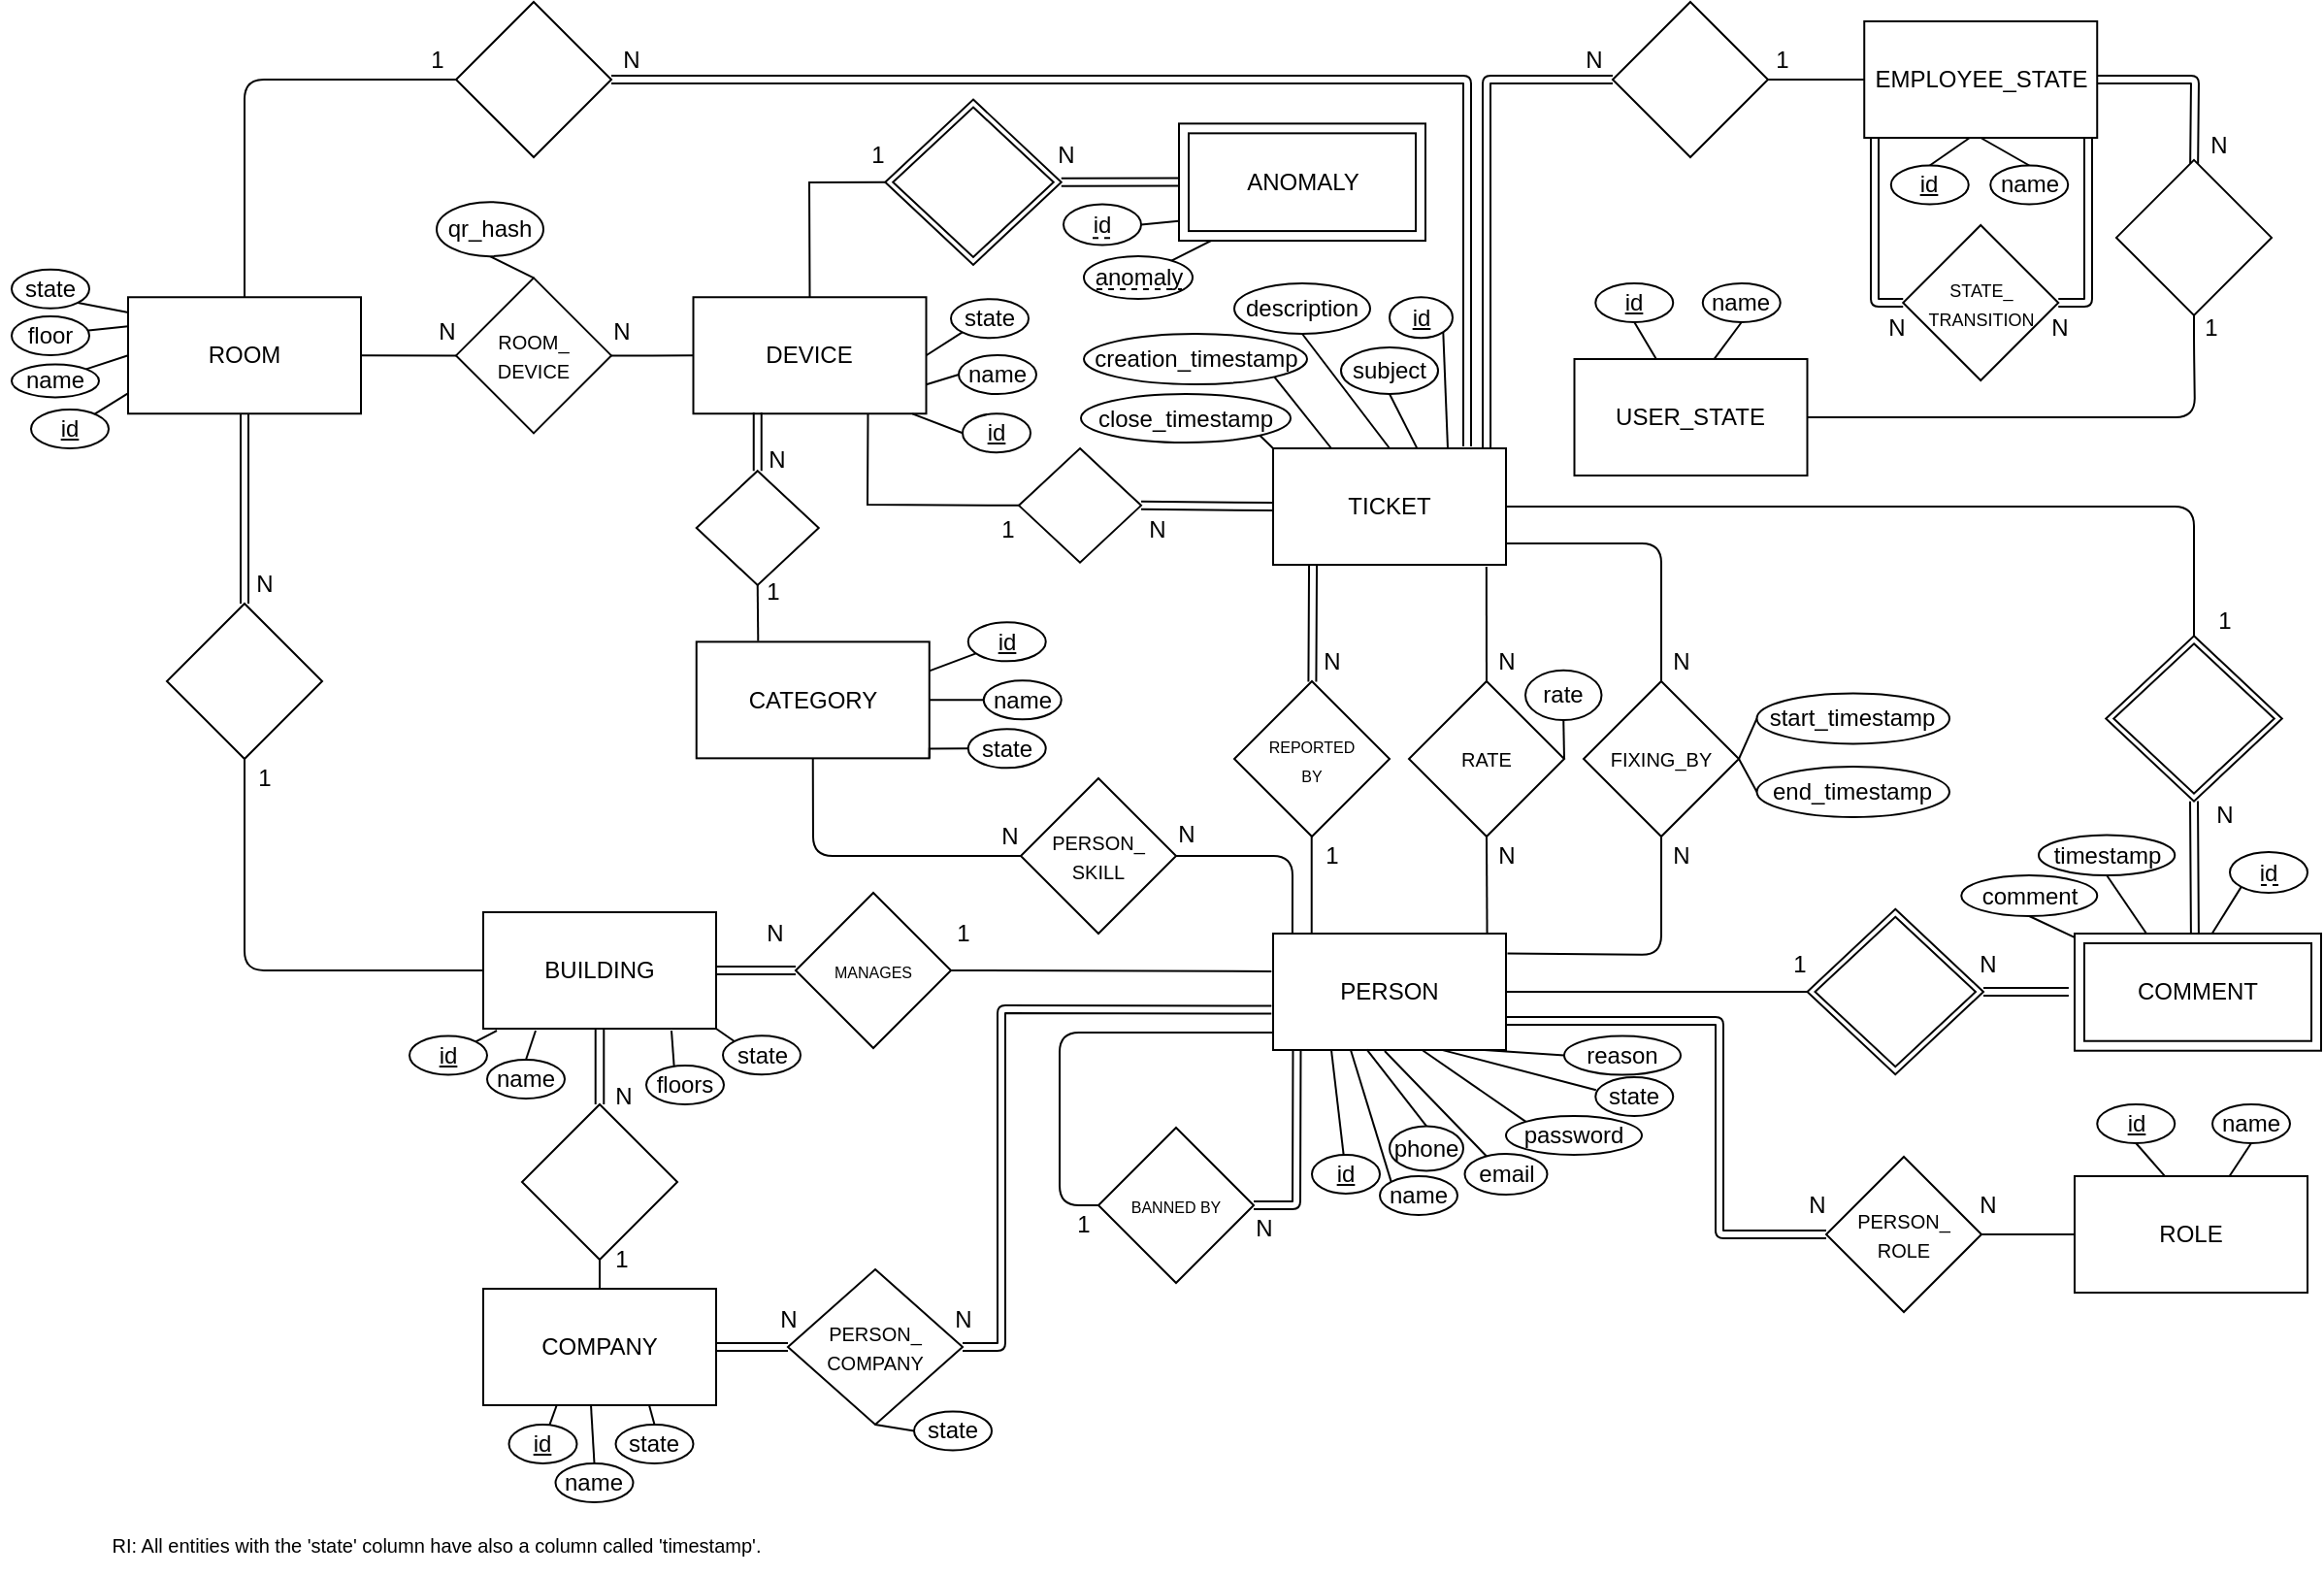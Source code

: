 <mxfile version="15.7.3" type="device"><diagram id="GrZFwum2bMTk4C1iSO5-" name="Página-1"><mxGraphModel dx="1929" dy="-264" grid="1" gridSize="10" guides="1" tooltips="1" connect="1" arrows="1" fold="1" page="1" pageScale="1" pageWidth="827" pageHeight="1169" math="0" shadow="0"><root><mxCell id="0"/><mxCell id="1" parent="0"/><mxCell id="RYFZq0HlwkiOwRN-TB-2-16" value="COMMENT" style="shape=ext;margin=3;double=1;whiteSpace=wrap;html=1;align=center;strokeWidth=1;perimeterSpacing=7;" parent="1" vertex="1"><mxGeometry x="443" y="1780" width="127" height="60.36" as="geometry"/></mxCell><mxCell id="RYFZq0HlwkiOwRN-TB-2-18" value="" style="shape=rhombus;double=1;perimeter=rhombusPerimeter;whiteSpace=wrap;html=1;align=center;" parent="1" vertex="1"><mxGeometry x="459.13" y="1626.64" width="90.75" height="85.18" as="geometry"/></mxCell><mxCell id="RYFZq0HlwkiOwRN-TB-2-20" value="" style="shape=link;html=1;endArrow=none;endFill=0;entryX=0.489;entryY=0.094;entryDx=0;entryDy=0;entryPerimeter=0;exitX=0.5;exitY=1;exitDx=0;exitDy=0;" parent="1" source="RYFZq0HlwkiOwRN-TB-2-18" target="RYFZq0HlwkiOwRN-TB-2-16" edge="1"><mxGeometry relative="1" as="geometry"><mxPoint x="647" y="1809" as="sourcePoint"/><mxPoint x="570.937" y="1808.99" as="targetPoint"/><Array as="points"/></mxGeometry></mxCell><mxCell id="RYFZq0HlwkiOwRN-TB-2-24" style="edgeStyle=none;orthogonalLoop=1;jettySize=auto;html=1;exitX=0;exitY=0.5;exitDx=0;exitDy=0;entryX=1;entryY=0.5;entryDx=0;entryDy=0;endArrow=none;endFill=0;" parent="1" source="RYFZq0HlwkiOwRN-TB-2-21" target="RYFZq0HlwkiOwRN-TB-2-23" edge="1"><mxGeometry relative="1" as="geometry"/></mxCell><mxCell id="RYFZq0HlwkiOwRN-TB-2-21" value="" style="shape=rhombus;double=1;perimeter=rhombusPerimeter;whiteSpace=wrap;html=1;align=center;" parent="1" vertex="1"><mxGeometry x="305.25" y="1767.41" width="90.75" height="85.18" as="geometry"/></mxCell><mxCell id="RYFZq0HlwkiOwRN-TB-2-22" value="" style="shape=link;html=1;endArrow=none;endFill=0;entryX=0.028;entryY=0.498;entryDx=0;entryDy=0;entryPerimeter=0;exitX=1;exitY=0.5;exitDx=0;exitDy=0;" parent="1" source="RYFZq0HlwkiOwRN-TB-2-21" target="RYFZq0HlwkiOwRN-TB-2-16" edge="1"><mxGeometry relative="1" as="geometry"><mxPoint x="370" y="1810" as="sourcePoint"/><mxPoint x="580.937" y="1818.99" as="targetPoint"/><Array as="points"/></mxGeometry></mxCell><mxCell id="RYFZq0HlwkiOwRN-TB-2-51" style="edgeStyle=none;orthogonalLoop=1;jettySize=auto;html=1;exitX=0.083;exitY=0;exitDx=0;exitDy=0;endArrow=none;endFill=0;entryX=1;entryY=0.5;entryDx=0;entryDy=0;exitPerimeter=0;" parent="1" source="RYFZq0HlwkiOwRN-TB-2-23" target="RYFZq0HlwkiOwRN-TB-2-52" edge="1"><mxGeometry relative="1" as="geometry"><mxPoint x="-50" y="1795.207" as="targetPoint"/><Array as="points"><mxPoint x="40" y="1740"/></Array></mxGeometry></mxCell><mxCell id="RYFZq0HlwkiOwRN-TB-2-101" style="edgeStyle=none;orthogonalLoop=1;jettySize=auto;html=1;exitX=1;exitY=0.75;exitDx=0;exitDy=0;endArrow=none;endFill=0;entryX=0;entryY=0.5;entryDx=0;entryDy=0;shape=link;" parent="1" source="RYFZq0HlwkiOwRN-TB-2-23" target="RYFZq0HlwkiOwRN-TB-2-102" edge="1"><mxGeometry relative="1" as="geometry"><mxPoint x="230" y="1950" as="targetPoint"/><Array as="points"><mxPoint x="260" y="1825"/><mxPoint x="260" y="1881"/><mxPoint x="260" y="1935"/></Array></mxGeometry></mxCell><mxCell id="RYFZq0HlwkiOwRN-TB-2-23" value="PERSON" style="whiteSpace=wrap;html=1;" parent="1" vertex="1"><mxGeometry x="30" y="1780" width="120" height="60" as="geometry"/></mxCell><mxCell id="RYFZq0HlwkiOwRN-TB-2-109" style="edgeStyle=none;orthogonalLoop=1;jettySize=auto;html=1;exitX=1;exitY=1;exitDx=0;exitDy=0;entryX=0.75;entryY=0;entryDx=0;entryDy=0;endArrow=none;endFill=0;" parent="1" source="RYFZq0HlwkiOwRN-TB-2-25" target="RYFZq0HlwkiOwRN-TB-2-30" edge="1"><mxGeometry relative="1" as="geometry"/></mxCell><mxCell id="RYFZq0HlwkiOwRN-TB-2-25" value="&lt;u&gt;id&lt;/u&gt;" style="ellipse;whiteSpace=wrap;html=1;" parent="1" vertex="1"><mxGeometry x="90" y="1452.13" width="32.5" height="21" as="geometry"/></mxCell><mxCell id="RYFZq0HlwkiOwRN-TB-2-27" style="edgeStyle=none;orthogonalLoop=1;jettySize=auto;html=1;exitX=0.5;exitY=1;exitDx=0;exitDy=0;endArrow=none;endFill=0;entryX=0.049;entryY=0.12;entryDx=0;entryDy=0;entryPerimeter=0;" parent="1" source="RYFZq0HlwkiOwRN-TB-2-26" target="RYFZq0HlwkiOwRN-TB-2-16" edge="1"><mxGeometry relative="1" as="geometry"><mxPoint x="440" y="1781" as="targetPoint"/></mxGeometry></mxCell><mxCell id="RYFZq0HlwkiOwRN-TB-2-26" value="comment" style="ellipse;whiteSpace=wrap;html=1;" parent="1" vertex="1"><mxGeometry x="384.62" y="1750" width="70" height="21" as="geometry"/></mxCell><mxCell id="RYFZq0HlwkiOwRN-TB-2-97" style="edgeStyle=none;orthogonalLoop=1;jettySize=auto;html=1;exitX=0.917;exitY=-0.002;exitDx=0;exitDy=0;entryX=0;entryY=0.5;entryDx=0;entryDy=0;endArrow=none;endFill=0;exitPerimeter=0;shape=link;" parent="1" source="RYFZq0HlwkiOwRN-TB-2-30" target="RYFZq0HlwkiOwRN-TB-2-96" edge="1"><mxGeometry relative="1" as="geometry"><Array as="points"><mxPoint x="140" y="1340"/></Array></mxGeometry></mxCell><mxCell id="4DxrZLOItLQlelW7S1bW-68" style="edgeStyle=orthogonalEdgeStyle;rounded=1;orthogonalLoop=1;jettySize=auto;html=1;exitX=1;exitY=0.5;exitDx=0;exitDy=0;endArrow=none;endFill=0;entryX=0.5;entryY=0;entryDx=0;entryDy=0;" parent="1" source="RYFZq0HlwkiOwRN-TB-2-30" target="RYFZq0HlwkiOwRN-TB-2-18" edge="1"><mxGeometry relative="1" as="geometry"><mxPoint x="505" y="1600" as="targetPoint"/></mxGeometry></mxCell><mxCell id="RYFZq0HlwkiOwRN-TB-2-30" value="TICKET" style="whiteSpace=wrap;html=1;" parent="1" vertex="1"><mxGeometry x="30" y="1530" width="120" height="60" as="geometry"/></mxCell><mxCell id="RYFZq0HlwkiOwRN-TB-2-34" style="edgeStyle=none;orthogonalLoop=1;jettySize=auto;html=1;entryX=0.916;entryY=1.016;entryDx=0;entryDy=0;endArrow=none;endFill=0;entryPerimeter=0;exitX=0.5;exitY=0;exitDx=0;exitDy=0;" parent="1" source="RYFZq0HlwkiOwRN-TB-2-32" target="RYFZq0HlwkiOwRN-TB-2-30" edge="1"><mxGeometry relative="1" as="geometry"><mxPoint x="110" y="1590" as="targetPoint"/><mxPoint x="100" y="1640" as="sourcePoint"/></mxGeometry></mxCell><mxCell id="RYFZq0HlwkiOwRN-TB-2-94" style="edgeStyle=none;orthogonalLoop=1;jettySize=auto;html=1;exitX=0.5;exitY=1;exitDx=0;exitDy=0;endArrow=none;endFill=0;entryX=0.919;entryY=0;entryDx=0;entryDy=0;entryPerimeter=0;" parent="1" source="RYFZq0HlwkiOwRN-TB-2-32" target="RYFZq0HlwkiOwRN-TB-2-23" edge="1"><mxGeometry relative="1" as="geometry"><mxPoint x="130" y="1780" as="targetPoint"/></mxGeometry></mxCell><mxCell id="RYFZq0HlwkiOwRN-TB-2-32" value="&lt;font style=&quot;font-size: 10px&quot;&gt;RATE&lt;/font&gt;" style="rhombus;whiteSpace=wrap;html=1;" parent="1" vertex="1"><mxGeometry x="100" y="1650" width="80" height="80" as="geometry"/></mxCell><mxCell id="RYFZq0HlwkiOwRN-TB-2-41" style="edgeStyle=none;orthogonalLoop=1;jettySize=auto;html=1;entryX=0.171;entryY=1.006;entryDx=0;entryDy=0;entryPerimeter=0;endArrow=none;endFill=0;shape=link;" parent="1" source="RYFZq0HlwkiOwRN-TB-2-36" edge="1"><mxGeometry relative="1" as="geometry"><mxPoint x="50.52" y="1590.36" as="targetPoint"/></mxGeometry></mxCell><mxCell id="RYFZq0HlwkiOwRN-TB-2-36" value="&lt;font style=&quot;font-size: 8px&quot;&gt;REPORTED&lt;br&gt;BY&lt;/font&gt;" style="rhombus;whiteSpace=wrap;html=1;" parent="1" vertex="1"><mxGeometry x="10" y="1650" width="80" height="80" as="geometry"/></mxCell><mxCell id="RYFZq0HlwkiOwRN-TB-2-40" value="" style="html=1;endArrow=none;endFill=0;exitX=0.5;exitY=1;exitDx=0;exitDy=0;" parent="1" edge="1"><mxGeometry relative="1" as="geometry"><mxPoint x="49.86" y="1730" as="sourcePoint"/><mxPoint x="49.86" y="1780" as="targetPoint"/><Array as="points"/></mxGeometry></mxCell><mxCell id="RYFZq0HlwkiOwRN-TB-2-43" style="edgeStyle=none;orthogonalLoop=1;jettySize=auto;html=1;entryX=1.006;entryY=0.17;entryDx=0;entryDy=0;entryPerimeter=0;endArrow=none;endFill=0;" parent="1" source="RYFZq0HlwkiOwRN-TB-2-42" target="RYFZq0HlwkiOwRN-TB-2-23" edge="1"><mxGeometry relative="1" as="geometry"><Array as="points"><mxPoint x="230" y="1791"/></Array></mxGeometry></mxCell><mxCell id="RYFZq0HlwkiOwRN-TB-2-44" style="edgeStyle=none;orthogonalLoop=1;jettySize=auto;html=1;endArrow=none;endFill=0;entryX=1;entryY=0.817;entryDx=0;entryDy=0;entryPerimeter=0;" parent="1" source="RYFZq0HlwkiOwRN-TB-2-42" target="RYFZq0HlwkiOwRN-TB-2-30" edge="1"><mxGeometry relative="1" as="geometry"><mxPoint x="150" y="1579" as="targetPoint"/><Array as="points"><mxPoint x="230" y="1579"/></Array></mxGeometry></mxCell><mxCell id="RYFZq0HlwkiOwRN-TB-2-42" value="&lt;font style=&quot;font-size: 10px&quot;&gt;FIXING_BY&lt;/font&gt;" style="rhombus;whiteSpace=wrap;html=1;" parent="1" vertex="1"><mxGeometry x="190" y="1650" width="80" height="80" as="geometry"/></mxCell><mxCell id="RYFZq0HlwkiOwRN-TB-2-46" value="N" style="text;html=1;align=center;verticalAlign=middle;resizable=0;points=[];autosize=1;" parent="1" vertex="1"><mxGeometry x="140" y="1730" width="20" height="20" as="geometry"/></mxCell><mxCell id="RYFZq0HlwkiOwRN-TB-2-47" value="N" style="text;html=1;align=center;verticalAlign=middle;resizable=0;points=[];autosize=1;" parent="1" vertex="1"><mxGeometry x="50" y="1630" width="20" height="20" as="geometry"/></mxCell><mxCell id="RYFZq0HlwkiOwRN-TB-2-48" value="1" style="text;html=1;align=center;verticalAlign=middle;resizable=0;points=[];autosize=1;" parent="1" vertex="1"><mxGeometry x="50" y="1730" width="20" height="20" as="geometry"/></mxCell><mxCell id="RYFZq0HlwkiOwRN-TB-2-49" value="N" style="text;html=1;align=center;verticalAlign=middle;resizable=0;points=[];autosize=1;" parent="1" vertex="1"><mxGeometry x="230" y="1730" width="20" height="20" as="geometry"/></mxCell><mxCell id="RYFZq0HlwkiOwRN-TB-2-50" value="N" style="text;html=1;align=center;verticalAlign=middle;resizable=0;points=[];autosize=1;" parent="1" vertex="1"><mxGeometry x="230" y="1630" width="20" height="20" as="geometry"/></mxCell><mxCell id="RYFZq0HlwkiOwRN-TB-2-54" style="edgeStyle=none;orthogonalLoop=1;jettySize=auto;html=1;exitX=0;exitY=0.5;exitDx=0;exitDy=0;entryX=0.5;entryY=1;entryDx=0;entryDy=0;endArrow=none;endFill=0;" parent="1" source="RYFZq0HlwkiOwRN-TB-2-52" target="RYFZq0HlwkiOwRN-TB-2-53" edge="1"><mxGeometry relative="1" as="geometry"><Array as="points"><mxPoint x="-207" y="1740"/></Array></mxGeometry></mxCell><mxCell id="RYFZq0HlwkiOwRN-TB-2-52" value="&lt;font style=&quot;font-size: 10px&quot;&gt;PERSON_&lt;br&gt;SKILL&lt;/font&gt;" style="rhombus;whiteSpace=wrap;html=1;" parent="1" vertex="1"><mxGeometry x="-100" y="1700" width="80" height="80" as="geometry"/></mxCell><mxCell id="RYFZq0HlwkiOwRN-TB-2-53" value="CATEGORY" style="whiteSpace=wrap;html=1;" parent="1" vertex="1"><mxGeometry x="-267.13" y="1629.68" width="120" height="60" as="geometry"/></mxCell><mxCell id="RYFZq0HlwkiOwRN-TB-2-63" style="edgeStyle=none;orthogonalLoop=1;jettySize=auto;html=1;endArrow=none;endFill=0;entryX=0.25;entryY=1;entryDx=0;entryDy=0;" parent="1" source="RYFZq0HlwkiOwRN-TB-2-62" target="RYFZq0HlwkiOwRN-TB-2-23" edge="1"><mxGeometry relative="1" as="geometry"><mxPoint x="68" y="1840" as="targetPoint"/></mxGeometry></mxCell><mxCell id="RYFZq0HlwkiOwRN-TB-2-62" value="&lt;u&gt;id&lt;/u&gt;" style="ellipse;whiteSpace=wrap;html=1;" parent="1" vertex="1"><mxGeometry x="50" y="1894" width="35" height="20" as="geometry"/></mxCell><mxCell id="RYFZq0HlwkiOwRN-TB-2-64" style="edgeStyle=none;orthogonalLoop=1;jettySize=auto;html=1;exitX=0;exitY=0;exitDx=0;exitDy=0;endArrow=none;endFill=0;" parent="1" source="RYFZq0HlwkiOwRN-TB-2-65" edge="1"><mxGeometry relative="1" as="geometry"><mxPoint x="70" y="1840" as="targetPoint"/></mxGeometry></mxCell><mxCell id="RYFZq0HlwkiOwRN-TB-2-65" value="name" style="ellipse;whiteSpace=wrap;html=1;" parent="1" vertex="1"><mxGeometry x="85" y="1905.0" width="40" height="20" as="geometry"/></mxCell><mxCell id="RYFZq0HlwkiOwRN-TB-2-66" style="edgeStyle=none;orthogonalLoop=1;jettySize=auto;html=1;exitX=0.5;exitY=0;exitDx=0;exitDy=0;endArrow=none;endFill=0;entryX=0.402;entryY=0.994;entryDx=0;entryDy=0;entryPerimeter=0;" parent="1" source="RYFZq0HlwkiOwRN-TB-2-67" target="RYFZq0HlwkiOwRN-TB-2-23" edge="1"><mxGeometry relative="1" as="geometry"><mxPoint x="79" y="1841" as="targetPoint"/></mxGeometry></mxCell><mxCell id="RYFZq0HlwkiOwRN-TB-2-67" value="phone" style="ellipse;whiteSpace=wrap;html=1;" parent="1" vertex="1"><mxGeometry x="90" y="1879.23" width="38" height="23" as="geometry"/></mxCell><mxCell id="RYFZq0HlwkiOwRN-TB-2-107" style="edgeStyle=none;orthogonalLoop=1;jettySize=auto;html=1;exitX=0;exitY=0.5;exitDx=0;exitDy=0;endArrow=none;endFill=0;entryX=0.004;entryY=0.85;entryDx=0;entryDy=0;entryPerimeter=0;" parent="1" source="RYFZq0HlwkiOwRN-TB-2-68" target="RYFZq0HlwkiOwRN-TB-2-23" edge="1"><mxGeometry relative="1" as="geometry"><Array as="points"><mxPoint x="-80" y="1920"/><mxPoint x="-80" y="1870"/><mxPoint x="-80" y="1831"/></Array><mxPoint x="27" y="1831" as="targetPoint"/></mxGeometry></mxCell><mxCell id="RYFZq0HlwkiOwRN-TB-2-68" value="&lt;font style=&quot;font-size: 8px&quot;&gt;BANNED BY&lt;/font&gt;" style="rhombus;whiteSpace=wrap;html=1;" parent="1" vertex="1"><mxGeometry x="-60" y="1880" width="80" height="80" as="geometry"/></mxCell><mxCell id="RYFZq0HlwkiOwRN-TB-2-71" value="1" style="text;html=1;align=center;verticalAlign=middle;resizable=0;points=[];autosize=1;" parent="1" vertex="1"><mxGeometry x="-78" y="1920" width="20" height="20" as="geometry"/></mxCell><mxCell id="RYFZq0HlwkiOwRN-TB-2-72" value="N" style="text;html=1;align=center;verticalAlign=middle;resizable=0;points=[];autosize=1;" parent="1" vertex="1"><mxGeometry x="15" y="1922" width="20" height="20" as="geometry"/></mxCell><mxCell id="RYFZq0HlwkiOwRN-TB-2-78" value="BUILDING" style="whiteSpace=wrap;html=1;" parent="1" vertex="1"><mxGeometry x="-377" y="1769" width="120" height="60" as="geometry"/></mxCell><mxCell id="RYFZq0HlwkiOwRN-TB-2-79" value="ROOM" style="whiteSpace=wrap;html=1;" parent="1" vertex="1"><mxGeometry x="-560" y="1452.13" width="120" height="60" as="geometry"/></mxCell><mxCell id="RYFZq0HlwkiOwRN-TB-2-81" style="edgeStyle=none;orthogonalLoop=1;jettySize=auto;html=1;exitX=0;exitY=0.5;exitDx=0;exitDy=0;entryX=0.5;entryY=0;entryDx=0;entryDy=0;endArrow=none;endFill=0;" parent="1" source="RYFZq0HlwkiOwRN-TB-2-80" target="RYFZq0HlwkiOwRN-TB-2-79" edge="1"><mxGeometry relative="1" as="geometry"><Array as="points"><mxPoint x="-500" y="1340"/></Array><mxPoint x="-425" y="1360" as="sourcePoint"/></mxGeometry></mxCell><mxCell id="RYFZq0HlwkiOwRN-TB-2-80" value="" style="rhombus;whiteSpace=wrap;html=1;" parent="1" vertex="1"><mxGeometry x="-391" y="1300" width="80" height="80" as="geometry"/></mxCell><mxCell id="RYFZq0HlwkiOwRN-TB-2-82" value="" style="shape=link;html=1;endArrow=none;endFill=0;exitX=1;exitY=0.5;exitDx=0;exitDy=0;" parent="1" source="RYFZq0HlwkiOwRN-TB-2-80" edge="1"><mxGeometry relative="1" as="geometry"><mxPoint x="39.86" y="1760" as="sourcePoint"/><mxPoint x="130" y="1529" as="targetPoint"/><Array as="points"><mxPoint x="130" y="1340"/></Array></mxGeometry></mxCell><mxCell id="RYFZq0HlwkiOwRN-TB-2-84" style="edgeStyle=none;orthogonalLoop=1;jettySize=auto;html=1;entryX=0.5;entryY=1;entryDx=0;entryDy=0;endArrow=none;endFill=0;shape=link;" parent="1" source="RYFZq0HlwkiOwRN-TB-2-83" target="RYFZq0HlwkiOwRN-TB-2-79" edge="1"><mxGeometry relative="1" as="geometry"><mxPoint x="-560" y="1515.0" as="targetPoint"/><Array as="points"/></mxGeometry></mxCell><mxCell id="RYFZq0HlwkiOwRN-TB-2-83" value="" style="rhombus;whiteSpace=wrap;html=1;" parent="1" vertex="1"><mxGeometry x="-540" y="1610" width="80" height="80" as="geometry"/></mxCell><mxCell id="91-ZPQvY1ZH8oRgqDygV-6" style="edgeStyle=none;rounded=0;orthogonalLoop=1;jettySize=auto;html=1;exitX=1;exitY=0.5;exitDx=0;exitDy=0;entryX=-0.007;entryY=0.324;entryDx=0;entryDy=0;entryPerimeter=0;endArrow=none;endFill=0;" parent="1" source="RYFZq0HlwkiOwRN-TB-2-87" target="RYFZq0HlwkiOwRN-TB-2-23" edge="1"><mxGeometry relative="1" as="geometry"/></mxCell><mxCell id="RYFZq0HlwkiOwRN-TB-2-87" value="&lt;font style=&quot;font-size: 8px&quot;&gt;MANAGES&lt;/font&gt;" style="rhombus;whiteSpace=wrap;html=1;" parent="1" vertex="1"><mxGeometry x="-216" y="1759" width="80" height="80" as="geometry"/></mxCell><mxCell id="RYFZq0HlwkiOwRN-TB-2-98" style="edgeStyle=none;orthogonalLoop=1;jettySize=auto;html=1;endArrow=none;endFill=0;entryX=0;entryY=0.5;entryDx=0;entryDy=0;" parent="1" source="RYFZq0HlwkiOwRN-TB-2-96" target="RYFZq0HlwkiOwRN-TB-2-99" edge="1"><mxGeometry relative="1" as="geometry"><mxPoint x="352.37" y="1360" as="targetPoint"/></mxGeometry></mxCell><mxCell id="RYFZq0HlwkiOwRN-TB-2-96" value="" style="rhombus;whiteSpace=wrap;html=1;" parent="1" vertex="1"><mxGeometry x="204.99" y="1300" width="80" height="80" as="geometry"/></mxCell><mxCell id="RYFZq0HlwkiOwRN-TB-2-99" value="EMPLOYEE_STATE" style="whiteSpace=wrap;html=1;" parent="1" vertex="1"><mxGeometry x="334.62" y="1310" width="120" height="60" as="geometry"/></mxCell><mxCell id="RYFZq0HlwkiOwRN-TB-2-102" value="&lt;font style=&quot;font-size: 10px&quot;&gt;PERSON_&lt;br&gt;ROLE&lt;/font&gt;" style="rhombus;whiteSpace=wrap;html=1;" parent="1" vertex="1"><mxGeometry x="315.01" y="1895" width="80" height="80" as="geometry"/></mxCell><mxCell id="RYFZq0HlwkiOwRN-TB-2-103" value="" style="html=1;endArrow=none;endFill=0;exitX=1;exitY=0.5;exitDx=0;exitDy=0;entryX=0;entryY=0.5;entryDx=0;entryDy=0;" parent="1" source="RYFZq0HlwkiOwRN-TB-2-102" target="RYFZq0HlwkiOwRN-TB-2-104" edge="1"><mxGeometry relative="1" as="geometry"><mxPoint x="378.5" y="1805.18" as="sourcePoint"/><mxPoint x="447.75" y="1935" as="targetPoint"/><Array as="points"/></mxGeometry></mxCell><mxCell id="RYFZq0HlwkiOwRN-TB-2-104" value="ROLE" style="whiteSpace=wrap;html=1;" parent="1" vertex="1"><mxGeometry x="443" y="1905" width="120" height="60" as="geometry"/></mxCell><mxCell id="RYFZq0HlwkiOwRN-TB-2-110" style="edgeStyle=none;orthogonalLoop=1;jettySize=auto;html=1;exitX=0.5;exitY=1;exitDx=0;exitDy=0;entryX=0.618;entryY=-0.001;entryDx=0;entryDy=0;endArrow=none;endFill=0;entryPerimeter=0;" parent="1" source="RYFZq0HlwkiOwRN-TB-2-111" target="RYFZq0HlwkiOwRN-TB-2-30" edge="1"><mxGeometry relative="1" as="geometry"><mxPoint x="70" y="1511.5" as="targetPoint"/></mxGeometry></mxCell><mxCell id="RYFZq0HlwkiOwRN-TB-2-111" value="subject" style="ellipse;whiteSpace=wrap;html=1;" parent="1" vertex="1"><mxGeometry x="65" y="1478" width="50" height="24" as="geometry"/></mxCell><mxCell id="RYFZq0HlwkiOwRN-TB-2-114" value="" style="edgeStyle=none;orthogonalLoop=1;jettySize=auto;html=1;endArrow=none;endFill=0;exitX=0.5;exitY=1;exitDx=0;exitDy=0;entryX=0.5;entryY=0;entryDx=0;entryDy=0;" parent="1" source="RYFZq0HlwkiOwRN-TB-2-113" target="RYFZq0HlwkiOwRN-TB-2-30" edge="1"><mxGeometry relative="1" as="geometry"><mxPoint x="45" y="1528" as="targetPoint"/></mxGeometry></mxCell><mxCell id="RYFZq0HlwkiOwRN-TB-2-113" value="description" style="ellipse;whiteSpace=wrap;html=1;" parent="1" vertex="1"><mxGeometry x="10" y="1445" width="70" height="26" as="geometry"/></mxCell><mxCell id="RYFZq0HlwkiOwRN-TB-2-117" style="edgeStyle=none;orthogonalLoop=1;jettySize=auto;html=1;exitX=1;exitY=1;exitDx=0;exitDy=0;endArrow=none;endFill=0;entryX=0.25;entryY=0;entryDx=0;entryDy=0;" parent="1" source="RYFZq0HlwkiOwRN-TB-2-115" target="RYFZq0HlwkiOwRN-TB-2-30" edge="1"><mxGeometry relative="1" as="geometry"><mxPoint x="-86" y="1481" as="targetPoint"/></mxGeometry></mxCell><mxCell id="RYFZq0HlwkiOwRN-TB-2-115" value="creation_timestamp" style="ellipse;whiteSpace=wrap;html=1;" parent="1" vertex="1"><mxGeometry x="-67.5" y="1471" width="115" height="26" as="geometry"/></mxCell><mxCell id="RYFZq0HlwkiOwRN-TB-2-118" style="edgeStyle=none;orthogonalLoop=1;jettySize=auto;html=1;exitX=1;exitY=1;exitDx=0;exitDy=0;entryX=0;entryY=0;entryDx=0;entryDy=0;endArrow=none;endFill=0;" parent="1" source="RYFZq0HlwkiOwRN-TB-2-116" target="RYFZq0HlwkiOwRN-TB-2-30" edge="1"><mxGeometry relative="1" as="geometry"/></mxCell><mxCell id="RYFZq0HlwkiOwRN-TB-2-116" value="close_timestamp" style="ellipse;whiteSpace=wrap;html=1;" parent="1" vertex="1"><mxGeometry x="-69" y="1502" width="108" height="25" as="geometry"/></mxCell><mxCell id="RYFZq0HlwkiOwRN-TB-2-121" style="edgeStyle=none;orthogonalLoop=1;jettySize=auto;html=1;exitX=1;exitY=0;exitDx=0;exitDy=0;entryX=0;entryY=0.5;entryDx=0;entryDy=0;endArrow=none;endFill=0;" parent="1" source="RYFZq0HlwkiOwRN-TB-2-120" target="RYFZq0HlwkiOwRN-TB-2-79" edge="1"><mxGeometry relative="1" as="geometry"/></mxCell><mxCell id="RYFZq0HlwkiOwRN-TB-2-120" value="name" style="ellipse;whiteSpace=wrap;html=1;" parent="1" vertex="1"><mxGeometry x="-620" y="1486.69" width="45" height="17" as="geometry"/></mxCell><mxCell id="RYFZq0HlwkiOwRN-TB-2-123" style="edgeStyle=none;orthogonalLoop=1;jettySize=auto;html=1;entryX=0.001;entryY=0.824;entryDx=0;entryDy=0;endArrow=none;endFill=0;entryPerimeter=0;" parent="1" source="RYFZq0HlwkiOwRN-TB-2-122" target="RYFZq0HlwkiOwRN-TB-2-79" edge="1"><mxGeometry relative="1" as="geometry"/></mxCell><mxCell id="RYFZq0HlwkiOwRN-TB-2-122" value="&lt;u&gt;id&lt;/u&gt;" style="ellipse;whiteSpace=wrap;html=1;" parent="1" vertex="1"><mxGeometry x="-610" y="1510" width="40" height="20" as="geometry"/></mxCell><mxCell id="RYFZq0HlwkiOwRN-TB-2-125" style="edgeStyle=none;orthogonalLoop=1;jettySize=auto;html=1;exitX=0.96;exitY=0.367;exitDx=0;exitDy=0;endArrow=none;endFill=0;exitPerimeter=0;entryX=0;entryY=0.25;entryDx=0;entryDy=0;" parent="1" source="RYFZq0HlwkiOwRN-TB-2-124" target="RYFZq0HlwkiOwRN-TB-2-79" edge="1"><mxGeometry relative="1" as="geometry"><mxPoint x="-570" y="1488.13" as="targetPoint"/></mxGeometry></mxCell><mxCell id="RYFZq0HlwkiOwRN-TB-2-124" value="floor" style="ellipse;whiteSpace=wrap;html=1;" parent="1" vertex="1"><mxGeometry x="-620" y="1462" width="40" height="20" as="geometry"/></mxCell><mxCell id="91-ZPQvY1ZH8oRgqDygV-7" style="edgeStyle=none;rounded=0;orthogonalLoop=1;jettySize=auto;html=1;exitX=1;exitY=0;exitDx=0;exitDy=0;endArrow=none;endFill=0;" parent="1" source="RYFZq0HlwkiOwRN-TB-2-126" edge="1"><mxGeometry relative="1" as="geometry"><mxPoint x="-370" y="1830" as="targetPoint"/></mxGeometry></mxCell><mxCell id="RYFZq0HlwkiOwRN-TB-2-126" value="&lt;u&gt;id&lt;/u&gt;" style="ellipse;whiteSpace=wrap;html=1;" parent="1" vertex="1"><mxGeometry x="-415" y="1832.77" width="40" height="20" as="geometry"/></mxCell><mxCell id="RYFZq0HlwkiOwRN-TB-2-129" style="edgeStyle=none;orthogonalLoop=1;jettySize=auto;html=1;endArrow=none;endFill=0;" parent="1" edge="1"><mxGeometry relative="1" as="geometry"><mxPoint x="-350" y="1830" as="targetPoint"/><mxPoint x="-360" y="1860" as="sourcePoint"/></mxGeometry></mxCell><mxCell id="RYFZq0HlwkiOwRN-TB-2-128" value="name" style="ellipse;whiteSpace=wrap;html=1;" parent="1" vertex="1"><mxGeometry x="-375" y="1845.0" width="40" height="20" as="geometry"/></mxCell><mxCell id="RYFZq0HlwkiOwRN-TB-2-131" style="edgeStyle=none;orthogonalLoop=1;jettySize=auto;html=1;exitX=0.392;exitY=0.955;exitDx=0;exitDy=0;endArrow=none;endFill=0;exitPerimeter=0;" parent="1" source="RYFZq0HlwkiOwRN-TB-2-130" edge="1"><mxGeometry relative="1" as="geometry"><mxPoint x="-280" y="1830" as="targetPoint"/></mxGeometry></mxCell><mxCell id="RYFZq0HlwkiOwRN-TB-2-130" value="floors" style="ellipse;whiteSpace=wrap;html=1;" parent="1" vertex="1"><mxGeometry x="-293" y="1848.0" width="40" height="20" as="geometry"/></mxCell><mxCell id="RYFZq0HlwkiOwRN-TB-2-134" style="edgeStyle=none;orthogonalLoop=1;jettySize=auto;html=1;exitX=0.5;exitY=1;exitDx=0;exitDy=0;entryX=0.388;entryY=0.001;entryDx=0;entryDy=0;entryPerimeter=0;endArrow=none;endFill=0;" parent="1" source="RYFZq0HlwkiOwRN-TB-2-133" target="RYFZq0HlwkiOwRN-TB-2-104" edge="1"><mxGeometry relative="1" as="geometry"/></mxCell><mxCell id="RYFZq0HlwkiOwRN-TB-2-133" value="&lt;u&gt;id&lt;/u&gt;" style="ellipse;whiteSpace=wrap;html=1;" parent="1" vertex="1"><mxGeometry x="454.62" y="1868" width="40" height="20" as="geometry"/></mxCell><mxCell id="RYFZq0HlwkiOwRN-TB-2-136" style="edgeStyle=none;orthogonalLoop=1;jettySize=auto;html=1;exitX=0.5;exitY=1;exitDx=0;exitDy=0;endArrow=none;endFill=0;" parent="1" source="RYFZq0HlwkiOwRN-TB-2-135" target="RYFZq0HlwkiOwRN-TB-2-104" edge="1"><mxGeometry relative="1" as="geometry"/></mxCell><mxCell id="RYFZq0HlwkiOwRN-TB-2-135" value="name" style="ellipse;whiteSpace=wrap;html=1;" parent="1" vertex="1"><mxGeometry x="514" y="1868" width="40" height="20" as="geometry"/></mxCell><mxCell id="RYFZq0HlwkiOwRN-TB-2-138" style="edgeStyle=none;orthogonalLoop=1;jettySize=auto;html=1;endArrow=none;endFill=0;entryX=0.454;entryY=0.998;entryDx=0;entryDy=0;entryPerimeter=0;exitX=0.5;exitY=0;exitDx=0;exitDy=0;" parent="1" source="RYFZq0HlwkiOwRN-TB-2-137" target="RYFZq0HlwkiOwRN-TB-2-99" edge="1"><mxGeometry relative="1" as="geometry"><mxPoint x="370" y="1371" as="targetPoint"/></mxGeometry></mxCell><mxCell id="RYFZq0HlwkiOwRN-TB-2-137" value="&lt;u&gt;id&lt;/u&gt;" style="ellipse;whiteSpace=wrap;html=1;" parent="1" vertex="1"><mxGeometry x="348.38" y="1384.25" width="40" height="20" as="geometry"/></mxCell><mxCell id="RYFZq0HlwkiOwRN-TB-2-139" style="edgeStyle=none;orthogonalLoop=1;jettySize=auto;html=1;exitX=0.5;exitY=0;exitDx=0;exitDy=0;entryX=0.5;entryY=1;entryDx=0;entryDy=0;endArrow=none;endFill=0;" parent="1" source="RYFZq0HlwkiOwRN-TB-2-140" target="RYFZq0HlwkiOwRN-TB-2-99" edge="1"><mxGeometry relative="1" as="geometry"><mxPoint x="399.1" y="1348.68" as="targetPoint"/></mxGeometry></mxCell><mxCell id="RYFZq0HlwkiOwRN-TB-2-140" value="name" style="ellipse;whiteSpace=wrap;html=1;" parent="1" vertex="1"><mxGeometry x="399.62" y="1384.25" width="40" height="20" as="geometry"/></mxCell><mxCell id="RYFZq0HlwkiOwRN-TB-2-142" value="USER_STATE" style="whiteSpace=wrap;html=1;" parent="1" vertex="1"><mxGeometry x="185.25" y="1484" width="120" height="60" as="geometry"/></mxCell><mxCell id="RYFZq0HlwkiOwRN-TB-2-146" style="edgeStyle=none;orthogonalLoop=1;jettySize=auto;html=1;entryX=1;entryY=0.25;entryDx=0;entryDy=0;endArrow=none;endFill=0;" parent="1" source="RYFZq0HlwkiOwRN-TB-2-147" target="RYFZq0HlwkiOwRN-TB-2-53" edge="1"><mxGeometry relative="1" as="geometry"><mxPoint x="-87.19" y="1684.68" as="targetPoint"/></mxGeometry></mxCell><mxCell id="RYFZq0HlwkiOwRN-TB-2-147" value="&lt;u&gt;id&lt;/u&gt;" style="ellipse;whiteSpace=wrap;html=1;" parent="1" vertex="1"><mxGeometry x="-127.13" y="1619.68" width="40" height="20" as="geometry"/></mxCell><mxCell id="RYFZq0HlwkiOwRN-TB-2-148" style="edgeStyle=none;orthogonalLoop=1;jettySize=auto;html=1;exitX=0;exitY=0.5;exitDx=0;exitDy=0;entryX=1;entryY=0.5;entryDx=0;entryDy=0;endArrow=none;endFill=0;" parent="1" source="RYFZq0HlwkiOwRN-TB-2-149" target="RYFZq0HlwkiOwRN-TB-2-53" edge="1"><mxGeometry relative="1" as="geometry"><mxPoint x="-74.35" y="1684.32" as="targetPoint"/></mxGeometry></mxCell><mxCell id="RYFZq0HlwkiOwRN-TB-2-149" value="name" style="ellipse;whiteSpace=wrap;html=1;" parent="1" vertex="1"><mxGeometry x="-119.13" y="1649.68" width="40" height="20" as="geometry"/></mxCell><mxCell id="RYFZq0HlwkiOwRN-TB-2-150" value="N" style="text;html=1;align=center;verticalAlign=middle;resizable=0;points=[];autosize=1;" parent="1" vertex="1"><mxGeometry x="184.99" y="1320" width="20" height="20" as="geometry"/></mxCell><mxCell id="RYFZq0HlwkiOwRN-TB-2-151" value="1" style="text;html=1;align=center;verticalAlign=middle;resizable=0;points=[];autosize=1;" parent="1" vertex="1"><mxGeometry x="281.5" y="1320" width="20" height="20" as="geometry"/></mxCell><mxCell id="RYFZq0HlwkiOwRN-TB-2-157" value="N" style="text;html=1;align=center;verticalAlign=middle;resizable=0;points=[];autosize=1;" parent="1" vertex="1"><mxGeometry x="-116" y="1720" width="20" height="20" as="geometry"/></mxCell><mxCell id="RYFZq0HlwkiOwRN-TB-2-160" value="N" style="text;html=1;align=center;verticalAlign=middle;resizable=0;points=[];autosize=1;" parent="1" vertex="1"><mxGeometry x="-500" y="1590" width="20" height="20" as="geometry"/></mxCell><mxCell id="RYFZq0HlwkiOwRN-TB-2-161" value="1" style="text;html=1;align=center;verticalAlign=middle;resizable=0;points=[];autosize=1;" parent="1" vertex="1"><mxGeometry x="-500" y="1690" width="20" height="20" as="geometry"/></mxCell><mxCell id="RYFZq0HlwkiOwRN-TB-2-162" value="1" style="text;html=1;align=center;verticalAlign=middle;resizable=0;points=[];autosize=1;" parent="1" vertex="1"><mxGeometry x="-411" y="1320" width="20" height="20" as="geometry"/></mxCell><mxCell id="RYFZq0HlwkiOwRN-TB-2-163" value="N" style="text;html=1;align=center;verticalAlign=middle;resizable=0;points=[];autosize=1;" parent="1" vertex="1"><mxGeometry x="-311" y="1320" width="20" height="20" as="geometry"/></mxCell><mxCell id="RYFZq0HlwkiOwRN-TB-2-164" value="N" style="text;html=1;align=center;verticalAlign=middle;resizable=0;points=[];autosize=1;" parent="1" vertex="1"><mxGeometry x="-25" y="1719" width="20" height="20" as="geometry"/></mxCell><mxCell id="RYFZq0HlwkiOwRN-TB-2-165" value="N" style="text;html=1;align=center;verticalAlign=middle;resizable=0;points=[];autosize=1;" parent="1" vertex="1"><mxGeometry x="-237" y="1770" width="20" height="20" as="geometry"/></mxCell><mxCell id="RYFZq0HlwkiOwRN-TB-2-166" value="1" style="text;html=1;align=center;verticalAlign=middle;resizable=0;points=[];autosize=1;" parent="1" vertex="1"><mxGeometry x="-140" y="1770" width="20" height="20" as="geometry"/></mxCell><mxCell id="RYFZq0HlwkiOwRN-TB-2-167" value="N" style="text;html=1;align=center;verticalAlign=middle;resizable=0;points=[];autosize=1;" parent="1" vertex="1"><mxGeometry x="388.38" y="1785.82" width="20" height="20" as="geometry"/></mxCell><mxCell id="RYFZq0HlwkiOwRN-TB-2-168" value="1" style="text;html=1;align=center;verticalAlign=middle;resizable=0;points=[];autosize=1;" parent="1" vertex="1"><mxGeometry x="291.38" y="1785.82" width="20" height="20" as="geometry"/></mxCell><mxCell id="RYFZq0HlwkiOwRN-TB-2-169" value="N" style="text;html=1;align=center;verticalAlign=middle;resizable=0;points=[];autosize=1;" parent="1" vertex="1"><mxGeometry x="510" y="1709.23" width="20" height="20" as="geometry"/></mxCell><mxCell id="RYFZq0HlwkiOwRN-TB-2-170" value="N" style="text;html=1;align=center;verticalAlign=middle;resizable=0;points=[];autosize=1;" parent="1" vertex="1"><mxGeometry x="388.38" y="1910" width="20" height="20" as="geometry"/></mxCell><mxCell id="RYFZq0HlwkiOwRN-TB-2-171" value="N" style="text;html=1;align=center;verticalAlign=middle;resizable=0;points=[];autosize=1;" parent="1" vertex="1"><mxGeometry x="300" y="1910" width="20" height="20" as="geometry"/></mxCell><mxCell id="RYFZq0HlwkiOwRN-TB-2-172" value="1" style="text;html=1;align=center;verticalAlign=middle;resizable=0;points=[];autosize=1;" parent="1" vertex="1"><mxGeometry x="510.25" y="1609.23" width="20" height="20" as="geometry"/></mxCell><mxCell id="RYFZq0HlwkiOwRN-TB-2-45" value="N" style="text;html=1;align=center;verticalAlign=middle;resizable=0;points=[];autosize=1;" parent="1" vertex="1"><mxGeometry x="140" y="1630" width="20" height="20" as="geometry"/></mxCell><mxCell id="BypYlK6TPlcSNbQTzxUB-7" value="COMPANY" style="whiteSpace=wrap;html=1;" parent="1" vertex="1"><mxGeometry x="-377" y="1963" width="120" height="60" as="geometry"/></mxCell><mxCell id="4DxrZLOItLQlelW7S1bW-1" value="" style="shape=link;html=1;endArrow=none;endFill=0;entryX=1;entryY=0.5;entryDx=0;entryDy=0;exitX=0.102;exitY=1.003;exitDx=0;exitDy=0;exitPerimeter=0;" parent="1" source="RYFZq0HlwkiOwRN-TB-2-23" target="RYFZq0HlwkiOwRN-TB-2-68" edge="1"><mxGeometry relative="1" as="geometry"><mxPoint x="40" y="1850" as="sourcePoint"/><mxPoint x="449.948" y="1820.031" as="targetPoint"/><Array as="points"><mxPoint x="42" y="1920"/></Array></mxGeometry></mxCell><mxCell id="4DxrZLOItLQlelW7S1bW-13" style="edgeStyle=none;orthogonalLoop=1;jettySize=auto;html=1;exitX=0.267;exitY=0.064;exitDx=0;exitDy=0;entryX=0.479;entryY=1.008;entryDx=0;entryDy=0;entryPerimeter=0;endArrow=none;endFill=0;exitPerimeter=0;" parent="1" source="4DxrZLOItLQlelW7S1bW-7" target="RYFZq0HlwkiOwRN-TB-2-23" edge="1"><mxGeometry relative="1" as="geometry"/></mxCell><mxCell id="4DxrZLOItLQlelW7S1bW-7" value="email" style="ellipse;whiteSpace=wrap;html=1;" parent="1" vertex="1"><mxGeometry x="128.75" y="1893.5" width="42.5" height="21" as="geometry"/></mxCell><mxCell id="4DxrZLOItLQlelW7S1bW-17" style="edgeStyle=none;orthogonalLoop=1;jettySize=auto;html=1;exitX=0;exitY=0.5;exitDx=0;exitDy=0;entryX=0.907;entryY=1;entryDx=0;entryDy=0;entryPerimeter=0;endArrow=none;endFill=0;" parent="1" source="4DxrZLOItLQlelW7S1bW-8" target="RYFZq0HlwkiOwRN-TB-2-23" edge="1"><mxGeometry relative="1" as="geometry"/></mxCell><mxCell id="4DxrZLOItLQlelW7S1bW-8" value="reason" style="ellipse;whiteSpace=wrap;html=1;" parent="1" vertex="1"><mxGeometry x="180" y="1832.77" width="60" height="20" as="geometry"/></mxCell><mxCell id="4DxrZLOItLQlelW7S1bW-16" style="edgeStyle=none;orthogonalLoop=1;jettySize=auto;html=1;exitX=0;exitY=0;exitDx=0;exitDy=0;endArrow=none;endFill=0;entryX=0.643;entryY=1.004;entryDx=0;entryDy=0;entryPerimeter=0;" parent="1" source="4DxrZLOItLQlelW7S1bW-3" target="RYFZq0HlwkiOwRN-TB-2-23" edge="1"><mxGeometry relative="1" as="geometry"><mxPoint x="115" y="1870" as="targetPoint"/></mxGeometry></mxCell><mxCell id="4DxrZLOItLQlelW7S1bW-14" style="edgeStyle=none;orthogonalLoop=1;jettySize=auto;html=1;entryX=0.724;entryY=0.999;entryDx=0;entryDy=0;entryPerimeter=0;endArrow=none;endFill=0;exitX=0.007;exitY=0.329;exitDx=0;exitDy=0;exitPerimeter=0;" parent="1" source="4DxrZLOItLQlelW7S1bW-10" target="RYFZq0HlwkiOwRN-TB-2-23" edge="1"><mxGeometry relative="1" as="geometry"><mxPoint x="161" y="1870" as="sourcePoint"/></mxGeometry></mxCell><mxCell id="4DxrZLOItLQlelW7S1bW-10" value="state" style="ellipse;whiteSpace=wrap;html=1;" parent="1" vertex="1"><mxGeometry x="196.13" y="1854" width="40" height="20" as="geometry"/></mxCell><mxCell id="4DxrZLOItLQlelW7S1bW-19" style="edgeStyle=none;orthogonalLoop=1;jettySize=auto;html=1;exitX=1;exitY=0;exitDx=0;exitDy=0;endArrow=none;endFill=0;" parent="1" edge="1"><mxGeometry relative="1" as="geometry"><mxPoint x="234.445" y="1909.474" as="sourcePoint"/><mxPoint x="235.429" y="1909.703" as="targetPoint"/></mxGeometry></mxCell><mxCell id="4DxrZLOItLQlelW7S1bW-21" value="" style="shape=link;html=1;endArrow=none;endFill=0;entryX=0.5;entryY=1;entryDx=0;entryDy=0;width=4.286;exitX=0.5;exitY=0;exitDx=0;exitDy=0;" parent="1" source="4DxrZLOItLQlelW7S1bW-22" target="RYFZq0HlwkiOwRN-TB-2-78" edge="1"><mxGeometry relative="1" as="geometry"><mxPoint x="-620" y="1690" as="sourcePoint"/><mxPoint x="-130" y="1820" as="targetPoint"/><Array as="points"/></mxGeometry></mxCell><mxCell id="4DxrZLOItLQlelW7S1bW-23" style="edgeStyle=none;orthogonalLoop=1;jettySize=auto;html=1;exitX=0.5;exitY=1;exitDx=0;exitDy=0;endArrow=none;endFill=0;entryX=0.5;entryY=0;entryDx=0;entryDy=0;" parent="1" source="4DxrZLOItLQlelW7S1bW-22" target="BypYlK6TPlcSNbQTzxUB-7" edge="1"><mxGeometry relative="1" as="geometry"><mxPoint x="-317" y="1958" as="targetPoint"/></mxGeometry></mxCell><mxCell id="4DxrZLOItLQlelW7S1bW-22" value="" style="rhombus;whiteSpace=wrap;html=1;" parent="1" vertex="1"><mxGeometry x="-357" y="1868" width="80" height="80" as="geometry"/></mxCell><mxCell id="4DxrZLOItLQlelW7S1bW-24" value="&lt;font style=&quot;font-size: 10px&quot;&gt;PERSON_&lt;br&gt;COMPANY&lt;/font&gt;" style="rhombus;whiteSpace=wrap;html=1;" parent="1" vertex="1"><mxGeometry x="-220" y="1953" width="90" height="80" as="geometry"/></mxCell><mxCell id="4DxrZLOItLQlelW7S1bW-25" value="" style="shape=link;html=1;endArrow=none;endFill=0;width=4;exitX=1;exitY=0.5;exitDx=0;exitDy=0;entryX=-0.007;entryY=0.655;entryDx=0;entryDy=0;endSize=6;entryPerimeter=0;" parent="1" source="4DxrZLOItLQlelW7S1bW-24" target="RYFZq0HlwkiOwRN-TB-2-23" edge="1"><mxGeometry relative="1" as="geometry"><mxPoint x="-520" y="1760" as="sourcePoint"/><mxPoint x="-120" y="1890" as="targetPoint"/><Array as="points"><mxPoint x="-110" y="1993"/><mxPoint x="-110" y="1819"/></Array></mxGeometry></mxCell><mxCell id="4DxrZLOItLQlelW7S1bW-27" value="" style="shape=link;html=1;endArrow=none;endFill=0;exitX=0;exitY=0.5;exitDx=0;exitDy=0;entryX=1;entryY=0.5;entryDx=0;entryDy=0;" parent="1" source="4DxrZLOItLQlelW7S1bW-24" target="BypYlK6TPlcSNbQTzxUB-7" edge="1"><mxGeometry relative="1" as="geometry"><mxPoint x="-252" y="1959.36" as="sourcePoint"/><mxPoint x="-324.64" y="1989.26" as="targetPoint"/><Array as="points"/></mxGeometry></mxCell><mxCell id="4DxrZLOItLQlelW7S1bW-29" style="edgeStyle=none;orthogonalLoop=1;jettySize=auto;html=1;exitX=0;exitY=0;exitDx=0;exitDy=0;entryX=1;entryY=1;entryDx=0;entryDy=0;endArrow=none;endFill=0;" parent="1" source="4DxrZLOItLQlelW7S1bW-28" target="RYFZq0HlwkiOwRN-TB-2-78" edge="1"><mxGeometry relative="1" as="geometry"/></mxCell><mxCell id="4DxrZLOItLQlelW7S1bW-28" value="state" style="ellipse;whiteSpace=wrap;html=1;" parent="1" vertex="1"><mxGeometry x="-253.5" y="1832.59" width="40" height="20" as="geometry"/></mxCell><mxCell id="4DxrZLOItLQlelW7S1bW-36" style="edgeStyle=none;orthogonalLoop=1;jettySize=auto;html=1;entryX=0.103;entryY=1;entryDx=0;entryDy=0;endArrow=none;endFill=0;entryPerimeter=0;" parent="1" source="4DxrZLOItLQlelW7S1bW-37" edge="1"><mxGeometry relative="1" as="geometry"><mxPoint x="-339.14" y="2023" as="targetPoint"/></mxGeometry></mxCell><mxCell id="4DxrZLOItLQlelW7S1bW-37" value="&lt;u&gt;id&lt;/u&gt;" style="ellipse;whiteSpace=wrap;html=1;" parent="1" vertex="1"><mxGeometry x="-363.75" y="2033" width="35" height="20" as="geometry"/></mxCell><mxCell id="4DxrZLOItLQlelW7S1bW-38" style="edgeStyle=none;orthogonalLoop=1;jettySize=auto;html=1;exitX=0.5;exitY=0;exitDx=0;exitDy=0;endArrow=none;endFill=0;entryX=0.25;entryY=1;entryDx=0;entryDy=0;" parent="1" source="4DxrZLOItLQlelW7S1bW-39" edge="1"><mxGeometry relative="1" as="geometry"><mxPoint x="-321.5" y="2023" as="targetPoint"/></mxGeometry></mxCell><mxCell id="4DxrZLOItLQlelW7S1bW-39" value="name" style="ellipse;whiteSpace=wrap;html=1;" parent="1" vertex="1"><mxGeometry x="-339.75" y="2053.0" width="40" height="20" as="geometry"/></mxCell><mxCell id="4DxrZLOItLQlelW7S1bW-40" style="edgeStyle=none;orthogonalLoop=1;jettySize=auto;html=1;exitX=0.5;exitY=0;exitDx=0;exitDy=0;endArrow=none;endFill=0;entryX=0.5;entryY=1;entryDx=0;entryDy=0;" parent="1" source="4DxrZLOItLQlelW7S1bW-41" edge="1"><mxGeometry relative="1" as="geometry"><mxPoint x="-291.5" y="2023" as="targetPoint"/></mxGeometry></mxCell><mxCell id="4DxrZLOItLQlelW7S1bW-41" value="state" style="ellipse;whiteSpace=wrap;html=1;" parent="1" vertex="1"><mxGeometry x="-308.75" y="2033.0" width="40" height="20" as="geometry"/></mxCell><mxCell id="4DxrZLOItLQlelW7S1bW-42" style="edgeStyle=none;orthogonalLoop=1;jettySize=auto;html=1;exitX=0;exitY=0.5;exitDx=0;exitDy=0;endArrow=none;endFill=0;entryX=0.5;entryY=1;entryDx=0;entryDy=0;" parent="1" source="4DxrZLOItLQlelW7S1bW-43" target="4DxrZLOItLQlelW7S1bW-24" edge="1"><mxGeometry relative="1" as="geometry"><mxPoint x="-125" y="2003.73" as="targetPoint"/><mxPoint x="-152" y="2036.23" as="sourcePoint"/></mxGeometry></mxCell><mxCell id="4DxrZLOItLQlelW7S1bW-43" value="state" style="ellipse;whiteSpace=wrap;html=1;" parent="1" vertex="1"><mxGeometry x="-155" y="2026.23" width="40" height="20" as="geometry"/></mxCell><mxCell id="4DxrZLOItLQlelW7S1bW-44" style="edgeStyle=none;orthogonalLoop=1;jettySize=auto;html=1;exitX=1;exitY=1;exitDx=0;exitDy=0;entryX=0.001;entryY=0.132;entryDx=0;entryDy=0;endArrow=none;endFill=0;entryPerimeter=0;" parent="1" source="4DxrZLOItLQlelW7S1bW-45" target="RYFZq0HlwkiOwRN-TB-2-79" edge="1"><mxGeometry relative="1" as="geometry"><mxPoint x="-552.96" y="1453.94" as="targetPoint"/></mxGeometry></mxCell><mxCell id="4DxrZLOItLQlelW7S1bW-45" value="state" style="ellipse;whiteSpace=wrap;html=1;" parent="1" vertex="1"><mxGeometry x="-620" y="1437.88" width="40" height="20" as="geometry"/></mxCell><mxCell id="4DxrZLOItLQlelW7S1bW-46" value="N" style="text;html=1;align=center;verticalAlign=middle;resizable=0;points=[];autosize=1;" parent="1" vertex="1"><mxGeometry x="-140" y="1969.0" width="20" height="20" as="geometry"/></mxCell><mxCell id="4DxrZLOItLQlelW7S1bW-47" value="N" style="text;html=1;align=center;verticalAlign=middle;resizable=0;points=[];autosize=1;" parent="1" vertex="1"><mxGeometry x="-230" y="1969" width="20" height="20" as="geometry"/></mxCell><mxCell id="4DxrZLOItLQlelW7S1bW-49" value="N" style="text;html=1;align=center;verticalAlign=middle;resizable=0;points=[];autosize=1;" parent="1" vertex="1"><mxGeometry x="-315" y="1854" width="20" height="20" as="geometry"/></mxCell><mxCell id="4DxrZLOItLQlelW7S1bW-50" value="1" style="text;html=1;align=center;verticalAlign=middle;resizable=0;points=[];autosize=1;" parent="1" vertex="1"><mxGeometry x="-316" y="1938" width="20" height="20" as="geometry"/></mxCell><mxCell id="4DxrZLOItLQlelW7S1bW-51" style="edgeStyle=none;orthogonalLoop=1;jettySize=auto;html=1;exitX=0;exitY=0.5;exitDx=0;exitDy=0;entryX=1;entryY=0.5;entryDx=0;entryDy=0;endArrow=none;endFill=0;" parent="1" source="4DxrZLOItLQlelW7S1bW-52" target="RYFZq0HlwkiOwRN-TB-2-42" edge="1"><mxGeometry relative="1" as="geometry"><mxPoint x="369.439" y="1690.001" as="targetPoint"/></mxGeometry></mxCell><mxCell id="4DxrZLOItLQlelW7S1bW-52" value="start_timestamp" style="ellipse;whiteSpace=wrap;html=1;" parent="1" vertex="1"><mxGeometry x="279.26" y="1656.23" width="99.25" height="26" as="geometry"/></mxCell><mxCell id="4DxrZLOItLQlelW7S1bW-58" value="" style="shape=link;html=1;endArrow=none;endFill=0;entryX=1;entryY=0.5;entryDx=0;entryDy=0;exitX=0;exitY=0.5;exitDx=0;exitDy=0;" parent="1" source="RYFZq0HlwkiOwRN-TB-2-87" target="RYFZq0HlwkiOwRN-TB-2-78" edge="1"><mxGeometry relative="1" as="geometry"><mxPoint x="-220" y="1790" as="sourcePoint"/><mxPoint x="-127" y="1800" as="targetPoint"/><Array as="points"/></mxGeometry></mxCell><mxCell id="4DxrZLOItLQlelW7S1bW-64" style="edgeStyle=orthogonalEdgeStyle;rounded=1;orthogonalLoop=1;jettySize=auto;html=1;entryX=1;entryY=0.5;entryDx=0;entryDy=0;endArrow=none;endFill=0;exitX=0.5;exitY=1;exitDx=0;exitDy=0;" parent="1" source="4DxrZLOItLQlelW7S1bW-62" target="RYFZq0HlwkiOwRN-TB-2-142" edge="1"><mxGeometry relative="1" as="geometry"><mxPoint x="510" y="1476" as="sourcePoint"/><Array as="points"><mxPoint x="505" y="1476"/><mxPoint x="505" y="1476"/><mxPoint x="505" y="1514"/></Array></mxGeometry></mxCell><mxCell id="4DxrZLOItLQlelW7S1bW-62" value="&lt;span style=&quot;font-size: 8px&quot;&gt;&amp;nbsp;&lt;/span&gt;" style="rhombus;whiteSpace=wrap;html=1;" parent="1" vertex="1"><mxGeometry x="464.5" y="1381.45" width="80" height="80" as="geometry"/></mxCell><mxCell id="4DxrZLOItLQlelW7S1bW-63" value="" style="shape=link;html=1;endArrow=none;endFill=0;entryX=1;entryY=0.5;entryDx=0;entryDy=0;exitX=0.501;exitY=0.023;exitDx=0;exitDy=0;exitPerimeter=0;" parent="1" source="4DxrZLOItLQlelW7S1bW-62" target="RYFZq0HlwkiOwRN-TB-2-99" edge="1"><mxGeometry relative="1" as="geometry"><mxPoint x="504" y="1379" as="sourcePoint"/><mxPoint x="475.75" y="1340" as="targetPoint"/><Array as="points"><mxPoint x="505" y="1340"/></Array></mxGeometry></mxCell><mxCell id="4DxrZLOItLQlelW7S1bW-66" value="N" style="text;html=1;align=center;verticalAlign=middle;resizable=0;points=[];autosize=1;" parent="1" vertex="1"><mxGeometry x="506.87" y="1364.25" width="20" height="20" as="geometry"/></mxCell><mxCell id="4DxrZLOItLQlelW7S1bW-67" value="1" style="text;html=1;align=center;verticalAlign=middle;resizable=0;points=[];autosize=1;" parent="1" vertex="1"><mxGeometry x="503" y="1457.88" width="20" height="20" as="geometry"/></mxCell><mxCell id="4DxrZLOItLQlelW7S1bW-3" value="password" style="ellipse;whiteSpace=wrap;html=1;" parent="1" vertex="1"><mxGeometry x="150" y="1874" width="70" height="20" as="geometry"/></mxCell><mxCell id="91-ZPQvY1ZH8oRgqDygV-2" style="edgeStyle=orthogonalEdgeStyle;rounded=0;orthogonalLoop=1;jettySize=auto;html=1;exitX=0;exitY=0.5;exitDx=0;exitDy=0;entryX=1;entryY=1;entryDx=0;entryDy=0;endArrow=none;endFill=0;" parent="1" source="2Ru6oacS_DgcDAdnMRsN-8" target="RYFZq0HlwkiOwRN-TB-2-53" edge="1"><mxGeometry relative="1" as="geometry"/></mxCell><mxCell id="2Ru6oacS_DgcDAdnMRsN-8" value="state" style="ellipse;whiteSpace=wrap;html=1;" parent="1" vertex="1"><mxGeometry x="-127.13" y="1674.68" width="40" height="20" as="geometry"/></mxCell><mxCell id="91-ZPQvY1ZH8oRgqDygV-10" value="DEVICE" style="whiteSpace=wrap;html=1;" parent="1" vertex="1"><mxGeometry x="-268.75" y="1452.13" width="120" height="60" as="geometry"/></mxCell><mxCell id="91-ZPQvY1ZH8oRgqDygV-17" style="edgeStyle=none;rounded=0;orthogonalLoop=1;jettySize=auto;html=1;exitX=0;exitY=0.5;exitDx=0;exitDy=0;entryX=1;entryY=0.5;entryDx=0;entryDy=0;endArrow=none;endFill=0;" parent="1" source="ajCWIHsEyrzZwtxoT9c2-14" target="RYFZq0HlwkiOwRN-TB-2-79" edge="1"><mxGeometry relative="1" as="geometry"><mxPoint x="-395" y="1482" as="sourcePoint"/></mxGeometry></mxCell><mxCell id="91-ZPQvY1ZH8oRgqDygV-27" value="N" style="text;html=1;align=center;verticalAlign=middle;resizable=0;points=[];autosize=1;" parent="1" vertex="1"><mxGeometry x="-316" y="1460.07" width="20" height="20" as="geometry"/></mxCell><mxCell id="91-ZPQvY1ZH8oRgqDygV-28" value="N" style="text;html=1;align=center;verticalAlign=middle;resizable=0;points=[];autosize=1;" parent="1" vertex="1"><mxGeometry x="-406" y="1460.07" width="20" height="20" as="geometry"/></mxCell><mxCell id="MlK4PXkso5fs3vzhssih-2" style="rounded=0;orthogonalLoop=1;jettySize=auto;html=1;exitX=0;exitY=0.5;exitDx=0;exitDy=0;endArrow=none;endFill=0;entryX=0.078;entryY=1.001;entryDx=0;entryDy=0;entryPerimeter=0;" parent="1" source="91-ZPQvY1ZH8oRgqDygV-30" edge="1"><mxGeometry relative="1" as="geometry"><mxPoint x="-155.89" y="1512.19" as="targetPoint"/></mxGeometry></mxCell><mxCell id="91-ZPQvY1ZH8oRgqDygV-30" value="&lt;u&gt;id&lt;/u&gt;" style="ellipse;whiteSpace=wrap;html=1;" parent="1" vertex="1"><mxGeometry x="-130" y="1512.13" width="35" height="20" as="geometry"/></mxCell><mxCell id="MlK4PXkso5fs3vzhssih-3" style="edgeStyle=none;rounded=0;orthogonalLoop=1;jettySize=auto;html=1;exitX=0;exitY=0.5;exitDx=0;exitDy=0;entryX=1;entryY=0.75;entryDx=0;entryDy=0;endArrow=none;endFill=0;" parent="1" source="91-ZPQvY1ZH8oRgqDygV-31" target="91-ZPQvY1ZH8oRgqDygV-10" edge="1"><mxGeometry relative="1" as="geometry"><mxPoint x="-135.25" y="1512.13" as="targetPoint"/></mxGeometry></mxCell><mxCell id="91-ZPQvY1ZH8oRgqDygV-31" value="name" style="ellipse;whiteSpace=wrap;html=1;" parent="1" vertex="1"><mxGeometry x="-132" y="1482.0" width="40" height="20" as="geometry"/></mxCell><mxCell id="MlK4PXkso5fs3vzhssih-4" style="edgeStyle=none;rounded=0;orthogonalLoop=1;jettySize=auto;html=1;exitX=0;exitY=1;exitDx=0;exitDy=0;endArrow=none;endFill=0;entryX=1;entryY=0.5;entryDx=0;entryDy=0;" parent="1" source="91-ZPQvY1ZH8oRgqDygV-33" target="91-ZPQvY1ZH8oRgqDygV-10" edge="1"><mxGeometry relative="1" as="geometry"><mxPoint x="-122.41" y="1512.25" as="targetPoint"/></mxGeometry></mxCell><mxCell id="91-ZPQvY1ZH8oRgqDygV-33" value="state" style="ellipse;whiteSpace=wrap;html=1;" parent="1" vertex="1"><mxGeometry x="-136" y="1453.13" width="40" height="20" as="geometry"/></mxCell><mxCell id="91-ZPQvY1ZH8oRgqDygV-37" style="edgeStyle=none;rounded=0;orthogonalLoop=1;jettySize=auto;html=1;exitX=0.5;exitY=0;exitDx=0;exitDy=0;endArrow=none;endFill=0;entryX=0.5;entryY=1;entryDx=0;entryDy=0;" parent="1" source="ajCWIHsEyrzZwtxoT9c2-14" target="91-ZPQvY1ZH8oRgqDygV-38" edge="1"><mxGeometry relative="1" as="geometry"><mxPoint x="-301" y="1442.07" as="targetPoint"/><mxPoint x="-378.5" y="1442.07" as="sourcePoint"/></mxGeometry></mxCell><mxCell id="91-ZPQvY1ZH8oRgqDygV-38" value="qr_hash" style="ellipse;whiteSpace=wrap;html=1;" parent="1" vertex="1"><mxGeometry x="-401" y="1403.07" width="55" height="28" as="geometry"/></mxCell><mxCell id="LD1c7uivHDu_mmsikoDT-2" style="edgeStyle=none;orthogonalLoop=1;jettySize=auto;html=1;exitX=0;exitY=0.5;exitDx=0;exitDy=0;entryX=0.5;entryY=1;entryDx=0;entryDy=0;endArrow=none;endFill=0;" parent="1" source="RYFZq0HlwkiOwRN-TB-2-78" target="RYFZq0HlwkiOwRN-TB-2-83" edge="1"><mxGeometry relative="1" as="geometry"><Array as="points"><mxPoint x="-500" y="1799"/></Array><mxPoint x="-355" y="1370" as="sourcePoint"/><mxPoint x="-490" y="1480.0" as="targetPoint"/></mxGeometry></mxCell><mxCell id="yXnQ-61mR8m4aKtuEmLe-3" style="edgeStyle=none;orthogonalLoop=1;jettySize=auto;html=1;exitX=0;exitY=1;exitDx=0;exitDy=0;entryX=0.553;entryY=0.091;entryDx=0;entryDy=0;entryPerimeter=0;endArrow=none;endFill=0;" parent="1" source="yXnQ-61mR8m4aKtuEmLe-4" target="RYFZq0HlwkiOwRN-TB-2-16" edge="1"><mxGeometry relative="1" as="geometry"><mxPoint x="569.996" y="1784.99" as="targetPoint"/></mxGeometry></mxCell><mxCell id="yXnQ-61mR8m4aKtuEmLe-4" value="id" style="ellipse;whiteSpace=wrap;html=1;" parent="1" vertex="1"><mxGeometry x="523" y="1738" width="40" height="21" as="geometry"/></mxCell><mxCell id="yXnQ-61mR8m4aKtuEmLe-5" value="" style="endArrow=none;dashed=1;html=1;" parent="1" edge="1"><mxGeometry width="50" height="50" relative="1" as="geometry"><mxPoint x="538.98" y="1755" as="sourcePoint"/><mxPoint x="549.02" y="1755" as="targetPoint"/></mxGeometry></mxCell><mxCell id="yXnQ-61mR8m4aKtuEmLe-6" style="edgeStyle=none;orthogonalLoop=1;jettySize=auto;html=1;exitX=0.5;exitY=1;exitDx=0;exitDy=0;endArrow=none;endFill=0;" parent="1" source="yXnQ-61mR8m4aKtuEmLe-7" edge="1"><mxGeometry relative="1" as="geometry"><mxPoint x="480" y="1780" as="targetPoint"/></mxGeometry></mxCell><mxCell id="yXnQ-61mR8m4aKtuEmLe-7" value="timestamp" style="ellipse;whiteSpace=wrap;html=1;" parent="1" vertex="1"><mxGeometry x="424.5" y="1729.23" width="70.12" height="20.77" as="geometry"/></mxCell><mxCell id="MlK4PXkso5fs3vzhssih-1" style="edgeStyle=orthogonalEdgeStyle;rounded=0;orthogonalLoop=1;jettySize=auto;html=1;exitX=1;exitY=0.5;exitDx=0;exitDy=0;endArrow=none;endFill=0;entryX=0;entryY=0.5;entryDx=0;entryDy=0;" parent="1" source="ajCWIHsEyrzZwtxoT9c2-14" target="91-ZPQvY1ZH8oRgqDygV-10" edge="1"><mxGeometry relative="1" as="geometry"><mxPoint x="-285" y="1482" as="sourcePoint"/><mxPoint x="-270" y="1482" as="targetPoint"/></mxGeometry></mxCell><mxCell id="ajCWIHsEyrzZwtxoT9c2-3" value="" style="rhombus;whiteSpace=wrap;html=1;" parent="1" vertex="1"><mxGeometry x="-267.13" y="1541.6" width="63" height="58.87" as="geometry"/></mxCell><mxCell id="ajCWIHsEyrzZwtxoT9c2-4" value="N" style="text;html=1;align=center;verticalAlign=middle;resizable=0;points=[];autosize=1;" parent="1" vertex="1"><mxGeometry x="-235.63" y="1526.47" width="20" height="20" as="geometry"/></mxCell><mxCell id="ajCWIHsEyrzZwtxoT9c2-5" value="1" style="text;html=1;align=center;verticalAlign=middle;resizable=0;points=[];autosize=1;" parent="1" vertex="1"><mxGeometry x="-238.13" y="1594.34" width="20" height="20" as="geometry"/></mxCell><mxCell id="ajCWIHsEyrzZwtxoT9c2-12" value="" style="endArrow=none;html=1;rounded=0;fontSize=9;exitX=0.5;exitY=0;exitDx=0;exitDy=0;shape=link;entryX=0.5;entryY=0;entryDx=0;entryDy=0;" parent="1" source="ajCWIHsEyrzZwtxoT9c2-3" edge="1"><mxGeometry width="50" height="50" relative="1" as="geometry"><mxPoint x="-255.63" y="1570.47" as="sourcePoint"/><mxPoint x="-235.63" y="1511.47" as="targetPoint"/></mxGeometry></mxCell><mxCell id="ajCWIHsEyrzZwtxoT9c2-13" value="" style="endArrow=none;html=1;rounded=0;fontSize=9;entryX=0.5;entryY=1;entryDx=0;entryDy=0;exitX=0.169;exitY=-0.004;exitDx=0;exitDy=0;exitPerimeter=0;" parent="1" target="ajCWIHsEyrzZwtxoT9c2-3" edge="1"><mxGeometry width="50" height="50" relative="1" as="geometry"><mxPoint x="-235.35" y="1629.23" as="sourcePoint"/><mxPoint x="-205.63" y="1600.47" as="targetPoint"/></mxGeometry></mxCell><mxCell id="ajCWIHsEyrzZwtxoT9c2-14" value="&lt;font style=&quot;font-size: 10px&quot;&gt;ROOM_&lt;br&gt;DEVICE&lt;/font&gt;" style="rhombus;whiteSpace=wrap;html=1;" parent="1" vertex="1"><mxGeometry x="-391" y="1442.2" width="80" height="80" as="geometry"/></mxCell><mxCell id="ajCWIHsEyrzZwtxoT9c2-18" style="edgeStyle=none;rounded=0;orthogonalLoop=1;jettySize=auto;html=1;fontSize=10;endArrow=none;endFill=0;entryX=0.17;entryY=0.903;entryDx=0;entryDy=0;entryPerimeter=0;" parent="1" source="ajCWIHsEyrzZwtxoT9c2-17" target="eXtdBfaItYJOVSSYNdUa-20" edge="1"><mxGeometry relative="1" as="geometry"><mxPoint x="160" y="1421" as="targetPoint"/></mxGeometry></mxCell><mxCell id="ajCWIHsEyrzZwtxoT9c2-17" value="anomaly" style="ellipse;whiteSpace=wrap;html=1;" parent="1" vertex="1"><mxGeometry x="-67.5" y="1431" width="56" height="22" as="geometry"/></mxCell><mxCell id="eXtdBfaItYJOVSSYNdUa-9" style="edgeStyle=none;orthogonalLoop=1;jettySize=auto;html=1;endArrow=none;endFill=0;exitX=0.5;exitY=1;exitDx=0;exitDy=0;" parent="1" source="eXtdBfaItYJOVSSYNdUa-10" target="RYFZq0HlwkiOwRN-TB-2-142" edge="1"><mxGeometry relative="1" as="geometry"><mxPoint x="229.62" y="1431.52" as="targetPoint"/></mxGeometry></mxCell><mxCell id="eXtdBfaItYJOVSSYNdUa-10" value="&lt;u&gt;id&lt;/u&gt;" style="ellipse;whiteSpace=wrap;html=1;" parent="1" vertex="1"><mxGeometry x="196.13" y="1445" width="40" height="20" as="geometry"/></mxCell><mxCell id="eXtdBfaItYJOVSSYNdUa-11" style="edgeStyle=none;orthogonalLoop=1;jettySize=auto;html=1;exitX=0.5;exitY=1;exitDx=0;exitDy=0;endArrow=none;endFill=0;entryX=0.599;entryY=0.003;entryDx=0;entryDy=0;entryPerimeter=0;" parent="1" source="eXtdBfaItYJOVSSYNdUa-12" target="RYFZq0HlwkiOwRN-TB-2-142" edge="1"><mxGeometry relative="1" as="geometry"><mxPoint x="260" y="1480" as="targetPoint"/></mxGeometry></mxCell><mxCell id="eXtdBfaItYJOVSSYNdUa-12" value="name" style="ellipse;whiteSpace=wrap;html=1;" parent="1" vertex="1"><mxGeometry x="251.38" y="1445" width="40" height="20" as="geometry"/></mxCell><mxCell id="eXtdBfaItYJOVSSYNdUa-13" value="&lt;font style=&quot;font-size: 10px&quot;&gt;RI: All entities with the 'state' column have also a column called 'timestamp'.&lt;/font&gt;" style="text;html=1;strokeColor=none;fillColor=none;align=center;verticalAlign=middle;whiteSpace=wrap;rounded=0;" parent="1" vertex="1"><mxGeometry x="-626" y="2080" width="450" height="30" as="geometry"/></mxCell><mxCell id="eXtdBfaItYJOVSSYNdUa-14" value="" style="shape=rhombus;double=1;perimeter=rhombusPerimeter;whiteSpace=wrap;html=1;align=center;" parent="1" vertex="1"><mxGeometry x="-169.88" y="1350.27" width="90.75" height="85.18" as="geometry"/></mxCell><mxCell id="eXtdBfaItYJOVSSYNdUa-15" value="" style="shape=link;html=1;endArrow=none;endFill=0;entryX=0.054;entryY=0.498;entryDx=0;entryDy=0;entryPerimeter=0;exitX=1;exitY=0.5;exitDx=0;exitDy=0;" parent="1" source="eXtdBfaItYJOVSSYNdUa-14" target="eXtdBfaItYJOVSSYNdUa-20" edge="1"><mxGeometry relative="1" as="geometry"><mxPoint x="-105.13" y="1392.86" as="sourcePoint"/><mxPoint x="-35.182" y="1392.891" as="targetPoint"/><Array as="points"/></mxGeometry></mxCell><mxCell id="eXtdBfaItYJOVSSYNdUa-17" value="N" style="text;html=1;align=center;verticalAlign=middle;resizable=0;points=[];autosize=1;" parent="1" vertex="1"><mxGeometry x="-86.75" y="1368.68" width="20" height="20" as="geometry"/></mxCell><mxCell id="eXtdBfaItYJOVSSYNdUa-18" value="1" style="text;html=1;align=center;verticalAlign=middle;resizable=0;points=[];autosize=1;" parent="1" vertex="1"><mxGeometry x="-183.75" y="1368.68" width="20" height="20" as="geometry"/></mxCell><mxCell id="eXtdBfaItYJOVSSYNdUa-20" value="ANOMALY" style="shape=ext;margin=3;double=1;whiteSpace=wrap;html=1;align=center;strokeWidth=1;perimeterSpacing=7;" parent="1" vertex="1"><mxGeometry x="-18.5" y="1362.68" width="127" height="60.36" as="geometry"/></mxCell><mxCell id="eXtdBfaItYJOVSSYNdUa-21" style="edgeStyle=none;orthogonalLoop=1;jettySize=auto;html=1;exitX=1;exitY=0.5;exitDx=0;exitDy=0;entryX=0.048;entryY=0.769;entryDx=0;entryDy=0;entryPerimeter=0;endArrow=none;endFill=0;" parent="1" source="eXtdBfaItYJOVSSYNdUa-22" target="eXtdBfaItYJOVSSYNdUa-20" edge="1"><mxGeometry relative="1" as="geometry"><mxPoint x="-77.997" y="1457.877" as="targetPoint"/></mxGeometry></mxCell><mxCell id="eXtdBfaItYJOVSSYNdUa-22" value="id" style="ellipse;whiteSpace=wrap;html=1;" parent="1" vertex="1"><mxGeometry x="-78.0" y="1404.25" width="40" height="21" as="geometry"/></mxCell><mxCell id="eXtdBfaItYJOVSSYNdUa-23" value="" style="endArrow=none;dashed=1;html=1;" parent="1" edge="1"><mxGeometry width="50" height="50" relative="1" as="geometry"><mxPoint x="-62.99" y="1421.68" as="sourcePoint"/><mxPoint x="-52.95" y="1421.68" as="targetPoint"/></mxGeometry></mxCell><mxCell id="eXtdBfaItYJOVSSYNdUa-25" value="" style="endArrow=none;html=1;rounded=0;fontSize=10;entryX=0;entryY=0.5;entryDx=0;entryDy=0;exitX=0.5;exitY=0;exitDx=0;exitDy=0;" parent="1" source="91-ZPQvY1ZH8oRgqDygV-10" target="eXtdBfaItYJOVSSYNdUa-14" edge="1"><mxGeometry width="50" height="50" relative="1" as="geometry"><mxPoint x="-230" y="1451" as="sourcePoint"/><mxPoint x="-180" y="1401" as="targetPoint"/><Array as="points"><mxPoint x="-209" y="1393"/></Array></mxGeometry></mxCell><mxCell id="PoO8B1tMJ6BARkEx1-ay-1" style="edgeStyle=none;orthogonalLoop=1;jettySize=auto;html=1;exitX=0.5;exitY=1;exitDx=0;exitDy=0;entryX=1;entryY=0.5;entryDx=0;entryDy=0;endArrow=none;endFill=0;" parent="1" source="PoO8B1tMJ6BARkEx1-ay-2" target="RYFZq0HlwkiOwRN-TB-2-32" edge="1"><mxGeometry relative="1" as="geometry"><mxPoint x="153" y="1613.64" as="targetPoint"/></mxGeometry></mxCell><mxCell id="PoO8B1tMJ6BARkEx1-ay-2" value="rate" style="ellipse;whiteSpace=wrap;html=1;" parent="1" vertex="1"><mxGeometry x="160" y="1644.36" width="39.25" height="25.64" as="geometry"/></mxCell><mxCell id="qnjo2fg6OuTuw2kgXDYh-1" value="" style="endArrow=none;dashed=1;html=1;" parent="1" edge="1"><mxGeometry width="50" height="50" relative="1" as="geometry"><mxPoint x="-61" y="1448" as="sourcePoint"/><mxPoint x="-17" y="1448" as="targetPoint"/></mxGeometry></mxCell><mxCell id="VStDdkvdOrcIYmYXKvyB-1" value="" style="rhombus;whiteSpace=wrap;html=1;" parent="1" vertex="1"><mxGeometry x="-101" y="1530.0" width="63" height="58.87" as="geometry"/></mxCell><mxCell id="VStDdkvdOrcIYmYXKvyB-2" value="N" style="text;html=1;align=center;verticalAlign=middle;resizable=0;points=[];autosize=1;" parent="1" vertex="1"><mxGeometry x="-40" y="1561.7" width="20" height="20" as="geometry"/></mxCell><mxCell id="VStDdkvdOrcIYmYXKvyB-3" value="1" style="text;html=1;align=center;verticalAlign=middle;resizable=0;points=[];autosize=1;" parent="1" vertex="1"><mxGeometry x="-117.13" y="1561.7" width="20" height="20" as="geometry"/></mxCell><mxCell id="VStDdkvdOrcIYmYXKvyB-4" value="" style="endArrow=none;html=1;rounded=0;fontSize=9;exitX=0;exitY=0.5;exitDx=0;exitDy=0;entryX=0.75;entryY=1;entryDx=0;entryDy=0;" parent="1" source="VStDdkvdOrcIYmYXKvyB-1" target="91-ZPQvY1ZH8oRgqDygV-10" edge="1"><mxGeometry width="50" height="50" relative="1" as="geometry"><mxPoint x="-88.5" y="1571.13" as="sourcePoint"/><mxPoint x="-68.5" y="1512.13" as="targetPoint"/><Array as="points"><mxPoint x="-179" y="1559"/></Array></mxGeometry></mxCell><mxCell id="VStDdkvdOrcIYmYXKvyB-5" value="" style="endArrow=none;html=1;rounded=0;fontSize=9;entryX=1;entryY=0.5;entryDx=0;entryDy=0;exitX=0;exitY=0.5;exitDx=0;exitDy=0;shape=link;" parent="1" source="RYFZq0HlwkiOwRN-TB-2-30" target="VStDdkvdOrcIYmYXKvyB-1" edge="1"><mxGeometry width="50" height="50" relative="1" as="geometry"><mxPoint x="-68.22" y="1629.89" as="sourcePoint"/><mxPoint x="-38.5" y="1601.13" as="targetPoint"/></mxGeometry></mxCell><mxCell id="LbtyabeVQ36Z301S6Ub--1" value="&lt;font style=&quot;font-size: 9px&quot;&gt;STATE_&lt;br&gt;TRANSITION&lt;/font&gt;" style="rhombus;whiteSpace=wrap;html=1;" parent="1" vertex="1"><mxGeometry x="354.62" y="1415" width="80" height="80" as="geometry"/></mxCell><mxCell id="LbtyabeVQ36Z301S6Ub--2" style="edgeStyle=none;orthogonalLoop=1;jettySize=auto;html=1;entryX=0;entryY=0.5;entryDx=0;entryDy=0;endArrow=none;endFill=0;shape=link;" parent="1" target="LbtyabeVQ36Z301S6Ub--1" edge="1"><mxGeometry relative="1" as="geometry"><Array as="points"><mxPoint x="340" y="1455"/></Array><mxPoint x="340" y="1370" as="sourcePoint"/><mxPoint x="214.99" y="1350" as="targetPoint"/></mxGeometry></mxCell><mxCell id="LbtyabeVQ36Z301S6Ub--3" style="edgeStyle=none;orthogonalLoop=1;jettySize=auto;html=1;endArrow=none;endFill=0;shape=link;entryX=1;entryY=0.5;entryDx=0;entryDy=0;" parent="1" target="LbtyabeVQ36Z301S6Ub--1" edge="1"><mxGeometry relative="1" as="geometry"><Array as="points"><mxPoint x="450" y="1455"/></Array><mxPoint x="450" y="1370" as="sourcePoint"/><mxPoint x="435" y="1250" as="targetPoint"/></mxGeometry></mxCell><mxCell id="LbtyabeVQ36Z301S6Ub--4" value="N" style="text;html=1;align=center;verticalAlign=middle;resizable=0;points=[];autosize=1;" parent="1" vertex="1"><mxGeometry x="424.5" y="1457.88" width="20" height="20" as="geometry"/></mxCell><mxCell id="LbtyabeVQ36Z301S6Ub--5" value="N" style="text;html=1;align=center;verticalAlign=middle;resizable=0;points=[];autosize=1;" parent="1" vertex="1"><mxGeometry x="340.63" y="1457.88" width="20" height="20" as="geometry"/></mxCell><mxCell id="xEq365YZMD-P0bF7zu-n-1" style="edgeStyle=none;orthogonalLoop=1;jettySize=auto;html=1;exitX=0;exitY=0.5;exitDx=0;exitDy=0;entryX=1;entryY=0.5;entryDx=0;entryDy=0;endArrow=none;endFill=0;" parent="1" source="xEq365YZMD-P0bF7zu-n-2" target="RYFZq0HlwkiOwRN-TB-2-42" edge="1"><mxGeometry relative="1" as="geometry"><mxPoint x="271.38" y="1657" as="targetPoint"/></mxGeometry></mxCell><mxCell id="xEq365YZMD-P0bF7zu-n-2" value="end_timestamp" style="ellipse;whiteSpace=wrap;html=1;" parent="1" vertex="1"><mxGeometry x="279.26" y="1694.0" width="99.25" height="26" as="geometry"/></mxCell></root></mxGraphModel></diagram></mxfile>